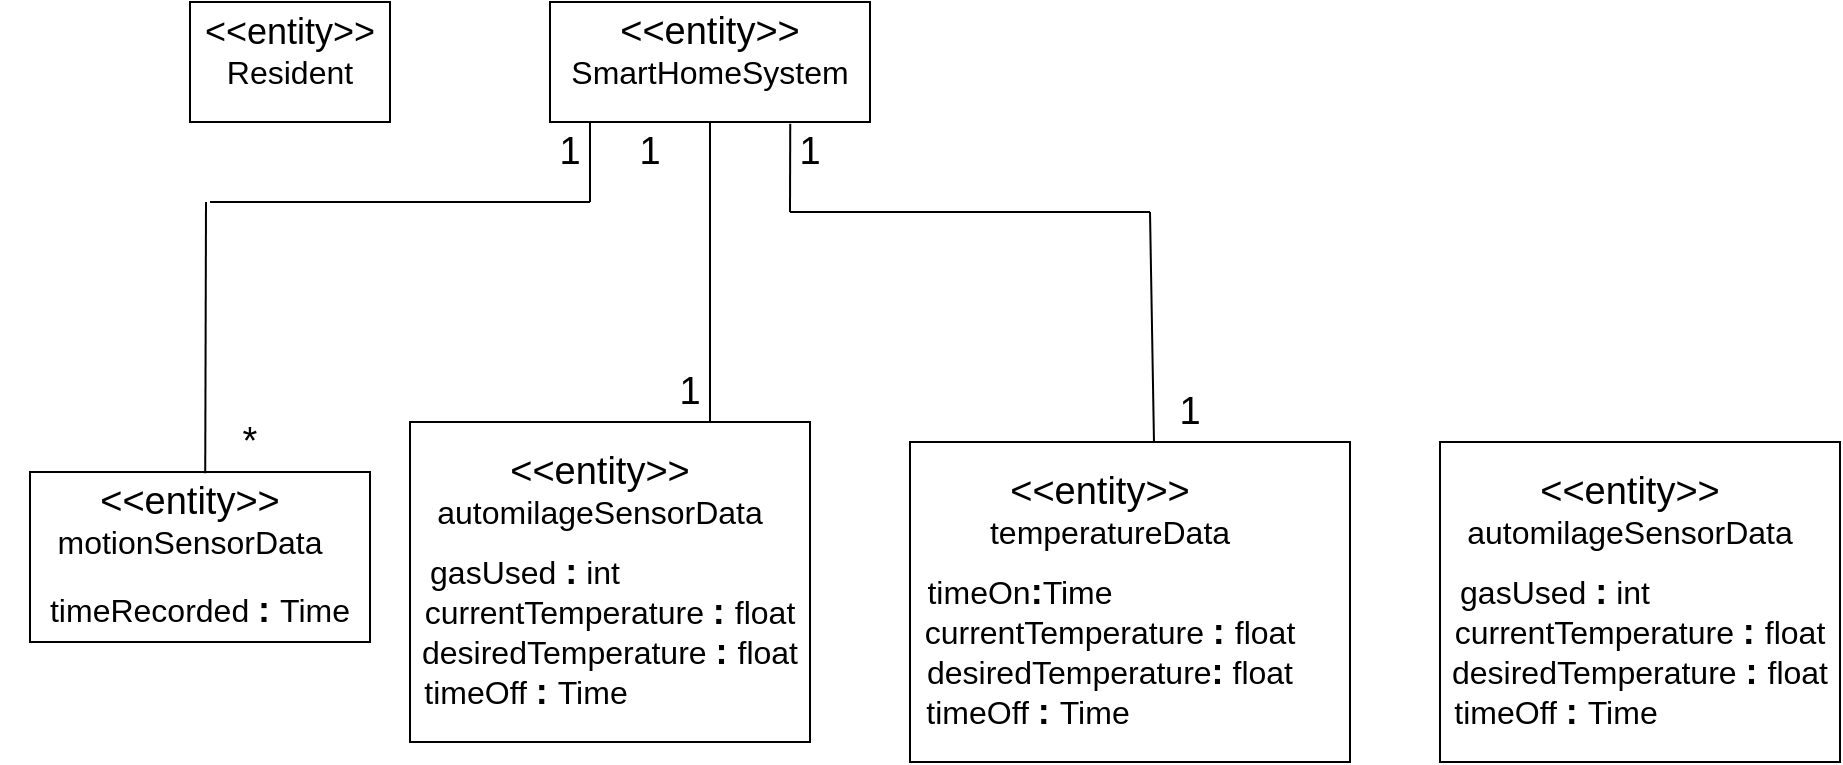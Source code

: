 <mxfile version="17.2.4" type="github">
  <diagram id="S2BJlB5IYYcXyMkxtvDG" name="Page-1">
    <mxGraphModel dx="1736" dy="916" grid="1" gridSize="10" guides="1" tooltips="1" connect="1" arrows="1" fold="1" page="1" pageScale="1" pageWidth="850" pageHeight="1100" math="0" shadow="0">
      <root>
        <mxCell id="0" />
        <mxCell id="1" parent="0" />
        <mxCell id="-6ngiOMe4KuTY77RiQFz-1" value="" style="rounded=0;whiteSpace=wrap;html=1;" vertex="1" parent="1">
          <mxGeometry x="280" y="40" width="160" height="60" as="geometry" />
        </mxCell>
        <mxCell id="-6ngiOMe4KuTY77RiQFz-3" value="&amp;lt;&amp;lt;entity&amp;gt;&amp;gt;" style="text;html=1;strokeColor=none;fillColor=none;align=center;verticalAlign=middle;whiteSpace=wrap;rounded=0;fontSize=19;" vertex="1" parent="1">
          <mxGeometry x="330" y="40" width="60" height="30" as="geometry" />
        </mxCell>
        <mxCell id="-6ngiOMe4KuTY77RiQFz-4" value="SmartHomeSystem" style="text;html=1;strokeColor=none;fillColor=none;align=center;verticalAlign=middle;whiteSpace=wrap;rounded=0;fontSize=16;" vertex="1" parent="1">
          <mxGeometry x="330" y="60" width="60" height="30" as="geometry" />
        </mxCell>
        <mxCell id="-6ngiOMe4KuTY77RiQFz-8" value="" style="rounded=0;whiteSpace=wrap;html=1;" vertex="1" parent="1">
          <mxGeometry x="100" y="40" width="100" height="60" as="geometry" />
        </mxCell>
        <mxCell id="-6ngiOMe4KuTY77RiQFz-9" value="&amp;lt;&amp;lt;entity&amp;gt;&amp;gt;" style="text;html=1;strokeColor=none;fillColor=none;align=center;verticalAlign=middle;whiteSpace=wrap;rounded=0;fontSize=18;" vertex="1" parent="1">
          <mxGeometry x="120" y="40" width="60" height="30" as="geometry" />
        </mxCell>
        <mxCell id="-6ngiOMe4KuTY77RiQFz-10" value="Resident" style="text;html=1;strokeColor=none;fillColor=none;align=center;verticalAlign=middle;whiteSpace=wrap;rounded=0;fontSize=16;" vertex="1" parent="1">
          <mxGeometry x="120" y="60" width="60" height="30" as="geometry" />
        </mxCell>
        <mxCell id="-6ngiOMe4KuTY77RiQFz-14" value="" style="rounded=0;whiteSpace=wrap;html=1;" vertex="1" parent="1">
          <mxGeometry x="460" y="260" width="220" height="160" as="geometry" />
        </mxCell>
        <mxCell id="-6ngiOMe4KuTY77RiQFz-15" value="&amp;lt;&amp;lt;entity&amp;gt;&amp;gt;" style="text;html=1;strokeColor=none;fillColor=none;align=center;verticalAlign=middle;whiteSpace=wrap;rounded=0;fontSize=19;" vertex="1" parent="1">
          <mxGeometry x="540" y="270" width="30" height="30" as="geometry" />
        </mxCell>
        <mxCell id="-6ngiOMe4KuTY77RiQFz-16" value="temperatureData" style="text;html=1;strokeColor=none;fillColor=none;align=center;verticalAlign=middle;whiteSpace=wrap;rounded=0;fontSize=16;" vertex="1" parent="1">
          <mxGeometry x="530" y="290" width="60" height="30" as="geometry" />
        </mxCell>
        <mxCell id="-6ngiOMe4KuTY77RiQFz-18" value="timeOn&lt;b&gt;&lt;font style=&quot;font-size: 18px&quot;&gt;:&lt;/font&gt;&lt;/b&gt;Time" style="text;html=1;strokeColor=none;fillColor=none;align=center;verticalAlign=middle;whiteSpace=wrap;rounded=0;fontSize=16;" vertex="1" parent="1">
          <mxGeometry x="485" y="320" width="60" height="30" as="geometry" />
        </mxCell>
        <mxCell id="-6ngiOMe4KuTY77RiQFz-19" value="currentTemperature&amp;nbsp;&lt;b&gt;&lt;font style=&quot;font-size: 18px&quot;&gt;:&amp;nbsp;&lt;/font&gt;&lt;/b&gt;float" style="text;html=1;strokeColor=none;fillColor=none;align=center;verticalAlign=middle;whiteSpace=wrap;rounded=0;fontSize=16;" vertex="1" parent="1">
          <mxGeometry x="460" y="340" width="200" height="30" as="geometry" />
        </mxCell>
        <mxCell id="-6ngiOMe4KuTY77RiQFz-20" value="desiredTemperature&lt;b&gt;&lt;font style=&quot;font-size: 18px&quot;&gt;:&lt;/font&gt;&lt;/b&gt;&amp;nbsp;float" style="text;html=1;strokeColor=none;fillColor=none;align=center;verticalAlign=middle;whiteSpace=wrap;rounded=0;fontSize=16;" vertex="1" parent="1">
          <mxGeometry x="460" y="360" width="200" height="30" as="geometry" />
        </mxCell>
        <mxCell id="-6ngiOMe4KuTY77RiQFz-21" value="timeOff&amp;nbsp;&lt;b&gt;&lt;font style=&quot;font-size: 18px&quot;&gt;:&amp;nbsp;&lt;/font&gt;&lt;/b&gt;Time" style="text;html=1;strokeColor=none;fillColor=none;align=center;verticalAlign=middle;whiteSpace=wrap;rounded=0;fontSize=16;" vertex="1" parent="1">
          <mxGeometry x="489" y="380" width="60" height="30" as="geometry" />
        </mxCell>
        <mxCell id="-6ngiOMe4KuTY77RiQFz-22" value="" style="endArrow=none;html=1;rounded=0;fontSize=19;" edge="1" parent="1">
          <mxGeometry width="50" height="50" relative="1" as="geometry">
            <mxPoint x="580" y="145" as="sourcePoint" />
            <mxPoint x="400" y="145" as="targetPoint" />
            <Array as="points">
              <mxPoint x="530" y="145" />
            </Array>
          </mxGeometry>
        </mxCell>
        <mxCell id="-6ngiOMe4KuTY77RiQFz-23" value="" style="endArrow=none;html=1;rounded=0;fontSize=19;exitX=0.2;exitY=1.011;exitDx=0;exitDy=0;exitPerimeter=0;" edge="1" parent="1" source="-6ngiOMe4KuTY77RiQFz-25">
          <mxGeometry width="50" height="50" relative="1" as="geometry">
            <mxPoint x="581.66" y="255.32" as="sourcePoint" />
            <mxPoint x="580" y="145" as="targetPoint" />
          </mxGeometry>
        </mxCell>
        <mxCell id="-6ngiOMe4KuTY77RiQFz-24" value="1" style="text;html=1;strokeColor=none;fillColor=none;align=center;verticalAlign=middle;whiteSpace=wrap;rounded=0;fontSize=19;" vertex="1" parent="1">
          <mxGeometry x="380" y="100" width="60" height="30" as="geometry" />
        </mxCell>
        <mxCell id="-6ngiOMe4KuTY77RiQFz-25" value="1" style="text;html=1;strokeColor=none;fillColor=none;align=center;verticalAlign=middle;whiteSpace=wrap;rounded=0;fontSize=19;" vertex="1" parent="1">
          <mxGeometry x="570" y="230" width="60" height="30" as="geometry" />
        </mxCell>
        <mxCell id="-6ngiOMe4KuTY77RiQFz-26" value="" style="rounded=0;whiteSpace=wrap;html=1;" vertex="1" parent="1">
          <mxGeometry x="210" y="250" width="200" height="160" as="geometry" />
        </mxCell>
        <mxCell id="-6ngiOMe4KuTY77RiQFz-27" value="&amp;lt;&amp;lt;entity&amp;gt;&amp;gt;" style="text;html=1;strokeColor=none;fillColor=none;align=center;verticalAlign=middle;whiteSpace=wrap;rounded=0;fontSize=19;" vertex="1" parent="1">
          <mxGeometry x="290" y="260" width="30" height="30" as="geometry" />
        </mxCell>
        <mxCell id="-6ngiOMe4KuTY77RiQFz-28" value="automilageSensorData" style="text;html=1;strokeColor=none;fillColor=none;align=center;verticalAlign=middle;whiteSpace=wrap;rounded=0;fontSize=16;" vertex="1" parent="1">
          <mxGeometry x="275" y="280" width="60" height="30" as="geometry" />
        </mxCell>
        <mxCell id="-6ngiOMe4KuTY77RiQFz-29" value="gasUsed &lt;b&gt;&lt;font style=&quot;font-size: 18px&quot;&gt;:&lt;/font&gt;&lt;/b&gt; int" style="text;html=1;strokeColor=none;fillColor=none;align=center;verticalAlign=middle;whiteSpace=wrap;rounded=0;fontSize=16;" vertex="1" parent="1">
          <mxGeometry x="205" y="310" width="125" height="30" as="geometry" />
        </mxCell>
        <mxCell id="-6ngiOMe4KuTY77RiQFz-30" value="currentTemperature&amp;nbsp;&lt;b&gt;&lt;font style=&quot;font-size: 18px&quot;&gt;:&amp;nbsp;&lt;/font&gt;&lt;/b&gt;float" style="text;html=1;strokeColor=none;fillColor=none;align=center;verticalAlign=middle;whiteSpace=wrap;rounded=0;fontSize=16;" vertex="1" parent="1">
          <mxGeometry x="210" y="330" width="200" height="30" as="geometry" />
        </mxCell>
        <mxCell id="-6ngiOMe4KuTY77RiQFz-31" value="desiredTemperature&amp;nbsp;&lt;b&gt;&lt;font style=&quot;font-size: 18px&quot;&gt;:&amp;nbsp;&lt;/font&gt;&lt;/b&gt;float" style="text;html=1;strokeColor=none;fillColor=none;align=center;verticalAlign=middle;whiteSpace=wrap;rounded=0;fontSize=16;" vertex="1" parent="1">
          <mxGeometry x="210" y="350" width="200" height="30" as="geometry" />
        </mxCell>
        <mxCell id="-6ngiOMe4KuTY77RiQFz-32" value="timeOff&amp;nbsp;&lt;b&gt;&lt;font style=&quot;font-size: 18px&quot;&gt;:&amp;nbsp;&lt;/font&gt;&lt;/b&gt;Time" style="text;html=1;strokeColor=none;fillColor=none;align=center;verticalAlign=middle;whiteSpace=wrap;rounded=0;fontSize=16;" vertex="1" parent="1">
          <mxGeometry x="237.5" y="370" width="60" height="30" as="geometry" />
        </mxCell>
        <mxCell id="-6ngiOMe4KuTY77RiQFz-33" value="1" style="text;html=1;strokeColor=none;fillColor=none;align=center;verticalAlign=middle;whiteSpace=wrap;rounded=0;fontSize=19;" vertex="1" parent="1">
          <mxGeometry x="320" y="220" width="60" height="30" as="geometry" />
        </mxCell>
        <mxCell id="-6ngiOMe4KuTY77RiQFz-34" value="" style="endArrow=none;html=1;rounded=0;fontSize=18;entryX=0.5;entryY=1;entryDx=0;entryDy=0;" edge="1" parent="1" target="-6ngiOMe4KuTY77RiQFz-1">
          <mxGeometry width="50" height="50" relative="1" as="geometry">
            <mxPoint x="360" y="250" as="sourcePoint" />
            <mxPoint x="790" y="250" as="targetPoint" />
          </mxGeometry>
        </mxCell>
        <mxCell id="-6ngiOMe4KuTY77RiQFz-35" value="1" style="text;html=1;strokeColor=none;fillColor=none;align=center;verticalAlign=middle;whiteSpace=wrap;rounded=0;fontSize=19;" vertex="1" parent="1">
          <mxGeometry x="300" y="100" width="60" height="30" as="geometry" />
        </mxCell>
        <mxCell id="-6ngiOMe4KuTY77RiQFz-36" value="" style="rounded=0;whiteSpace=wrap;html=1;" vertex="1" parent="1">
          <mxGeometry x="20" y="275" width="170" height="85" as="geometry" />
        </mxCell>
        <mxCell id="-6ngiOMe4KuTY77RiQFz-37" value="&amp;lt;&amp;lt;entity&amp;gt;&amp;gt;" style="text;html=1;strokeColor=none;fillColor=none;align=center;verticalAlign=middle;whiteSpace=wrap;rounded=0;fontSize=19;" vertex="1" parent="1">
          <mxGeometry x="70" y="275" width="60" height="30" as="geometry" />
        </mxCell>
        <mxCell id="-6ngiOMe4KuTY77RiQFz-38" value="motionSensorData" style="text;html=1;strokeColor=none;fillColor=none;align=center;verticalAlign=middle;whiteSpace=wrap;rounded=0;fontSize=16;" vertex="1" parent="1">
          <mxGeometry x="80" y="290" width="40" height="40" as="geometry" />
        </mxCell>
        <mxCell id="-6ngiOMe4KuTY77RiQFz-40" value="timeRecorded&amp;nbsp;&lt;b&gt;&lt;font style=&quot;font-size: 18px&quot;&gt;:&amp;nbsp;&lt;/font&gt;&lt;/b&gt;Time&lt;b&gt;&lt;font style=&quot;font-size: 18px&quot;&gt;&lt;br&gt;&amp;nbsp; &amp;nbsp;&amp;nbsp;&lt;/font&gt;&lt;/b&gt;" style="text;html=1;strokeColor=none;fillColor=none;align=center;verticalAlign=middle;whiteSpace=wrap;rounded=0;fontSize=16;" vertex="1" parent="1">
          <mxGeometry x="5" y="340" width="200" height="30" as="geometry" />
        </mxCell>
        <mxCell id="-6ngiOMe4KuTY77RiQFz-41" value="" style="endArrow=none;html=1;rounded=0;fontSize=18;entryX=0.627;entryY=0.02;entryDx=0;entryDy=0;entryPerimeter=0;" edge="1" parent="1" target="-6ngiOMe4KuTY77RiQFz-37">
          <mxGeometry width="50" height="50" relative="1" as="geometry">
            <mxPoint x="108" y="140" as="sourcePoint" />
            <mxPoint x="370" y="110" as="targetPoint" />
          </mxGeometry>
        </mxCell>
        <mxCell id="-6ngiOMe4KuTY77RiQFz-42" value="" style="endArrow=none;html=1;rounded=0;fontSize=16;" edge="1" parent="1">
          <mxGeometry width="50" height="50" relative="1" as="geometry">
            <mxPoint x="110" y="140" as="sourcePoint" />
            <mxPoint x="300" y="140" as="targetPoint" />
          </mxGeometry>
        </mxCell>
        <mxCell id="-6ngiOMe4KuTY77RiQFz-44" value="" style="endArrow=none;html=1;rounded=0;fontSize=16;entryX=0;entryY=0;entryDx=0;entryDy=0;" edge="1" parent="1" target="-6ngiOMe4KuTY77RiQFz-35">
          <mxGeometry width="50" height="50" relative="1" as="geometry">
            <mxPoint x="300" y="140" as="sourcePoint" />
            <mxPoint x="360" y="180" as="targetPoint" />
          </mxGeometry>
        </mxCell>
        <mxCell id="-6ngiOMe4KuTY77RiQFz-45" value="1" style="text;html=1;strokeColor=none;fillColor=none;align=center;verticalAlign=middle;whiteSpace=wrap;rounded=0;fontSize=19;" vertex="1" parent="1">
          <mxGeometry x="260" y="100" width="60" height="30" as="geometry" />
        </mxCell>
        <mxCell id="-6ngiOMe4KuTY77RiQFz-46" value="*" style="text;html=1;strokeColor=none;fillColor=none;align=center;verticalAlign=middle;whiteSpace=wrap;rounded=0;fontSize=19;" vertex="1" parent="1">
          <mxGeometry x="100" y="245" width="60" height="30" as="geometry" />
        </mxCell>
        <mxCell id="-6ngiOMe4KuTY77RiQFz-47" value="" style="rounded=0;whiteSpace=wrap;html=1;" vertex="1" parent="1">
          <mxGeometry x="725" y="260" width="200" height="160" as="geometry" />
        </mxCell>
        <mxCell id="-6ngiOMe4KuTY77RiQFz-48" value="&amp;lt;&amp;lt;entity&amp;gt;&amp;gt;" style="text;html=1;strokeColor=none;fillColor=none;align=center;verticalAlign=middle;whiteSpace=wrap;rounded=0;fontSize=19;" vertex="1" parent="1">
          <mxGeometry x="805" y="270" width="30" height="30" as="geometry" />
        </mxCell>
        <mxCell id="-6ngiOMe4KuTY77RiQFz-49" value="automilageSensorData" style="text;html=1;strokeColor=none;fillColor=none;align=center;verticalAlign=middle;whiteSpace=wrap;rounded=0;fontSize=16;" vertex="1" parent="1">
          <mxGeometry x="790" y="290" width="60" height="30" as="geometry" />
        </mxCell>
        <mxCell id="-6ngiOMe4KuTY77RiQFz-50" value="gasUsed &lt;b&gt;&lt;font style=&quot;font-size: 18px&quot;&gt;:&lt;/font&gt;&lt;/b&gt; int" style="text;html=1;strokeColor=none;fillColor=none;align=center;verticalAlign=middle;whiteSpace=wrap;rounded=0;fontSize=16;" vertex="1" parent="1">
          <mxGeometry x="720" y="320" width="125" height="30" as="geometry" />
        </mxCell>
        <mxCell id="-6ngiOMe4KuTY77RiQFz-51" value="currentTemperature&amp;nbsp;&lt;b&gt;&lt;font style=&quot;font-size: 18px&quot;&gt;:&amp;nbsp;&lt;/font&gt;&lt;/b&gt;float" style="text;html=1;strokeColor=none;fillColor=none;align=center;verticalAlign=middle;whiteSpace=wrap;rounded=0;fontSize=16;" vertex="1" parent="1">
          <mxGeometry x="725" y="340" width="200" height="30" as="geometry" />
        </mxCell>
        <mxCell id="-6ngiOMe4KuTY77RiQFz-52" value="desiredTemperature&amp;nbsp;&lt;b&gt;&lt;font style=&quot;font-size: 18px&quot;&gt;:&amp;nbsp;&lt;/font&gt;&lt;/b&gt;float" style="text;html=1;strokeColor=none;fillColor=none;align=center;verticalAlign=middle;whiteSpace=wrap;rounded=0;fontSize=16;" vertex="1" parent="1">
          <mxGeometry x="725" y="360" width="200" height="30" as="geometry" />
        </mxCell>
        <mxCell id="-6ngiOMe4KuTY77RiQFz-53" value="timeOff&amp;nbsp;&lt;b&gt;&lt;font style=&quot;font-size: 18px&quot;&gt;:&amp;nbsp;&lt;/font&gt;&lt;/b&gt;Time" style="text;html=1;strokeColor=none;fillColor=none;align=center;verticalAlign=middle;whiteSpace=wrap;rounded=0;fontSize=16;" vertex="1" parent="1">
          <mxGeometry x="752.5" y="380" width="60" height="30" as="geometry" />
        </mxCell>
        <mxCell id="-6ngiOMe4KuTY77RiQFz-54" value="" style="endArrow=none;html=1;rounded=0;fontSize=16;entryX=0.757;entryY=1.015;entryDx=0;entryDy=0;entryPerimeter=0;" edge="1" parent="1">
          <mxGeometry width="50" height="50" relative="1" as="geometry">
            <mxPoint x="400" y="145" as="sourcePoint" />
            <mxPoint x="400.12" y="100.9" as="targetPoint" />
          </mxGeometry>
        </mxCell>
      </root>
    </mxGraphModel>
  </diagram>
</mxfile>
